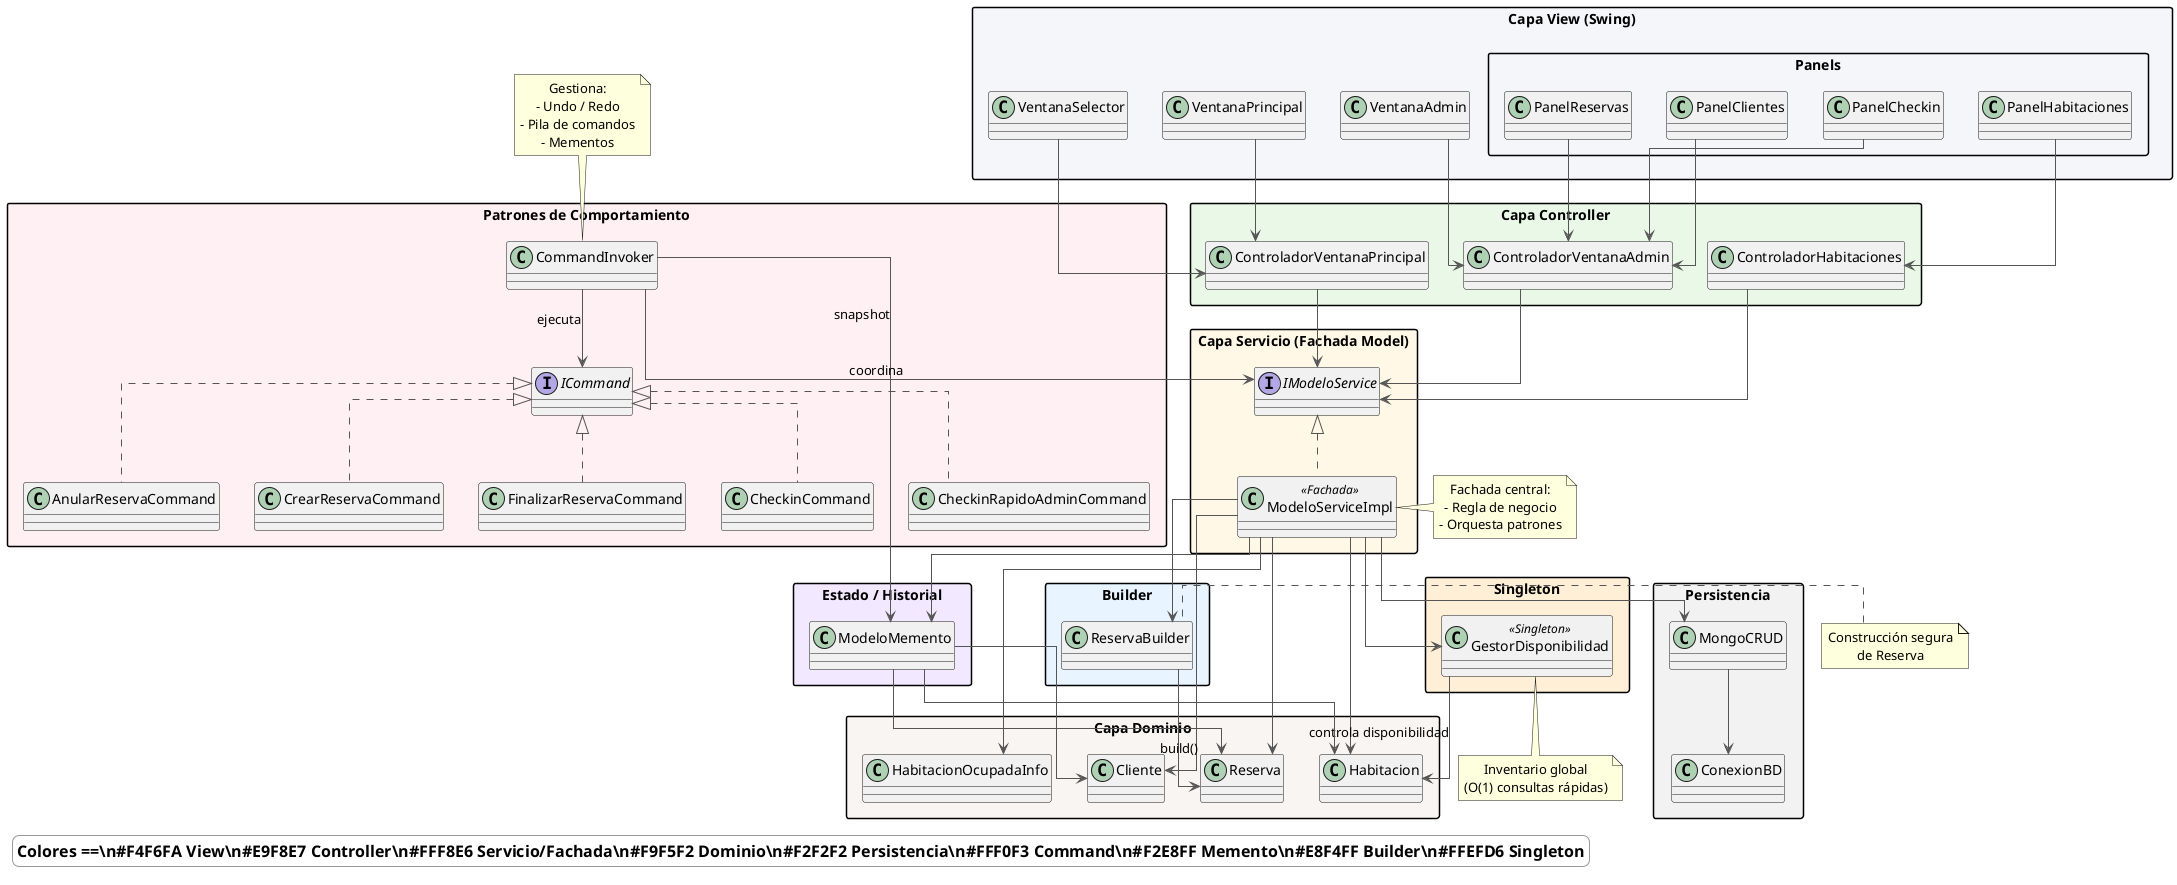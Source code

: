 @startuml
'title: Vista Simplificada de la Arquitectura (Capas + Patrones)
skinparam shadowing false
skinparam linetype ortho
skinparam packageStyle rect
skinparam ArrowColor #555555
skinparam defaultTextAlignment center
skinparam BackgroundColor #FFFFFF
skinparam LegendBackgroundColor #FFFFFF
skinparam LegendBorderColor #999999

' ====== CAPAS PRINCIPALES ======
package "Capa View (Swing)" #F4F6FA {
  class VentanaPrincipal
  class VentanaAdmin
  class VentanaSelector
  package Panels {
    class PanelClientes
    class PanelHabitaciones
    class PanelReservas
    class PanelCheckin
  }
}

package "Capa Controller" #E9F8E7 {
  class ControladorVentanaPrincipal
  class ControladorVentanaAdmin
  class ControladorHabitaciones
}

package "Capa Servicio (Fachada Model)" #FFF8E6 {
  interface IModeloService
  class ModeloServiceImpl <<Fachada>>
}

package "Capa Dominio" #F9F5F2 {
  class Cliente
  class Habitacion
  class Reserva
  class HabitacionOcupadaInfo
}

package "Persistencia" #F2F2F2 {
  class MongoCRUD
  class ConexionBD
}

package "Patrones de Comportamiento" #FFF0F3 {
  interface ICommand
  class CommandInvoker
  class CrearReservaCommand
  class FinalizarReservaCommand
  class CheckinCommand
  class CheckinRapidoAdminCommand
  class AnularReservaCommand
}

package "Estado / Historial" #F2E8FF {
  class ModeloMemento
}

package "Builder" #E8F4FF {
  class ReservaBuilder
}

package "Singleton" #FFEFD6 {
  class GestorDisponibilidad <<Singleton>>
}

' ====== RELACIONES SIMPLIFICADAS ======
VentanaPrincipal --> ControladorVentanaPrincipal
VentanaAdmin --> ControladorVentanaAdmin
VentanaSelector --> ControladorVentanaPrincipal
PanelClientes --> ControladorVentanaAdmin
PanelHabitaciones --> ControladorHabitaciones
PanelReservas --> ControladorVentanaAdmin
PanelCheckin --> ControladorVentanaAdmin

ControladorVentanaPrincipal --> IModeloService
ControladorVentanaAdmin --> IModeloService
ControladorHabitaciones --> IModeloService

IModeloService <|.. ModeloServiceImpl
ModeloServiceImpl --> MongoCRUD
MongoCRUD --> ConexionBD
ModeloServiceImpl --> GestorDisponibilidad
ModeloServiceImpl --> ReservaBuilder
ModeloServiceImpl --> ModeloMemento

ModeloServiceImpl --> Cliente
ModeloServiceImpl --> Habitacion
ModeloServiceImpl --> Reserva
ModeloServiceImpl --> HabitacionOcupadaInfo

ICommand <|.. CrearReservaCommand
ICommand <|.. FinalizarReservaCommand
ICommand <|.. CheckinCommand
ICommand <|.. CheckinRapidoAdminCommand
ICommand <|.. AnularReservaCommand
CommandInvoker --> ICommand : ejecuta
CommandInvoker --> ModeloMemento : snapshot
CommandInvoker --> IModeloService : coordina

ReservaBuilder --> Reserva : build()
GestorDisponibilidad --> Habitacion : controla disponibilidad
ModeloMemento --> Cliente
ModeloMemento --> Habitacion
ModeloMemento --> Reserva

' ====== NOTAS ======
note right of ModeloServiceImpl
Fachada central:
- Regla de negocio
- Orquesta patrones
end note

note top of CommandInvoker
Gestiona:
- Undo / Redo
- Pila de comandos
- Mementos
end note

note bottom of GestorDisponibilidad
Inventario global
(O(1) consultas rápidas)
end note

note left of ReservaBuilder
Construcción segura
de Reserva
end note

' ====== LEYENDA ======
legend left
== Colores ==\n#F4F6FA View\n#E9F8E7 Controller\n#FFF8E6 Servicio/Fachada\n#F9F5F2 Dominio\n#F2F2F2 Persistencia\n#FFF0F3 Command\n#F2E8FF Memento\n#E8F4FF Builder\n#FFEFD6 Singleton
endlegend

@enduml
